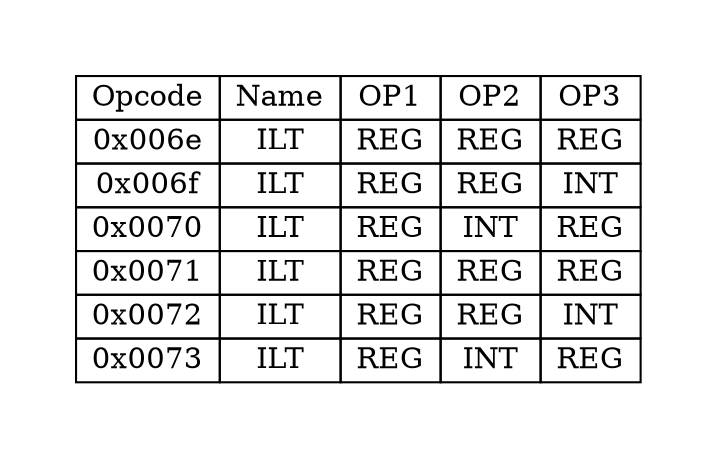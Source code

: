 digraph{
graph [pad="0.5", nodesep="0.5", ranksep="2" ]
node[shape=plain]
Foo [label=<
<table border="0" cellborder="1" cellspacing="0">
<tr><td> Opcode </td> <td> Name </td> <td> OP1 </td><td> OP2 </td><td> OP3 </td> </tr>
<tr><td> 0x006e </td><td> ILT </td><td> REG </td><td> REG </td><td> REG </td> </tr>
<tr><td> 0x006f </td><td> ILT </td><td> REG </td><td> REG </td><td> INT </td> </tr>
<tr><td> 0x0070 </td><td> ILT </td><td> REG </td><td> INT </td><td> REG </td> </tr>
<tr><td> 0x0071 </td><td> ILT </td><td> REG </td><td> REG </td><td> REG </td> </tr>
<tr><td> 0x0072 </td><td> ILT </td><td> REG </td><td> REG </td><td> INT </td> </tr>
<tr><td> 0x0073 </td><td> ILT </td><td> REG </td><td> INT </td><td> REG </td> </tr>
</table>>];
}
